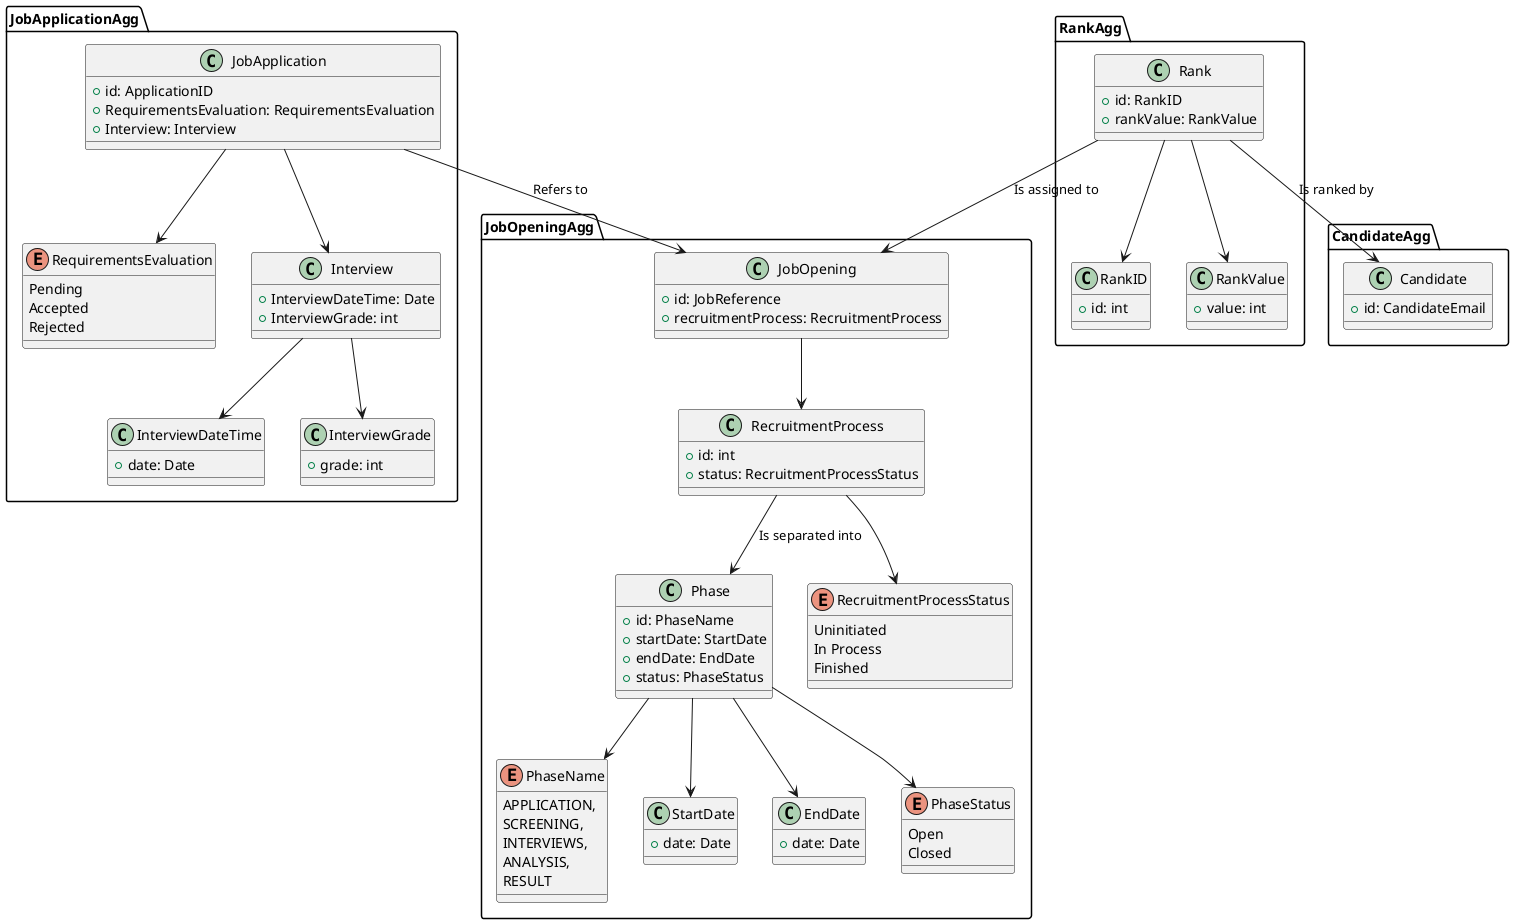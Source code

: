 @startuml DomainModel
package JobOpeningAgg {

    class JobOpening {
        +id: JobReference
        +recruitmentProcess: RecruitmentProcess
    }
    class RecruitmentProcess {
        +id: int
        +status: RecruitmentProcessStatus
    }

    class Phase {
        +id: PhaseName
        +startDate: StartDate
        +endDate: EndDate
        +status: PhaseStatus
    }

    enum PhaseName {
            APPLICATION,
            SCREENING,
            INTERVIEWS,
            ANALYSIS,
            RESULT
    }

    class StartDate {
        +date: Date
    }

    class EndDate {
        +date: Date
    }

    enum PhaseStatus {
        Open
        Closed
    }

    enum RecruitmentProcessStatus {
        Uninitiated
        In Process
        Finished
    }

    JobOpening --> RecruitmentProcess
    RecruitmentProcess --> RecruitmentProcessStatus
    RecruitmentProcess --> Phase : "Is separated into"
    Phase --> PhaseName
    Phase --> StartDate
    Phase --> EndDate
    Phase --> PhaseStatus
}

package JobApplicationAgg {
    class JobApplication {
        +id: ApplicationID
        +RequirementsEvaluation: RequirementsEvaluation
        +Interview: Interview
    }

    enum RequirementsEvaluation {
        Pending
        Accepted
        Rejected
    }

    class Interview {
        +InterviewDateTime: Date
        +InterviewGrade: int
    }

    class InterviewDateTime {
        +date: Date
    }

    class InterviewGrade {
        +grade: int
    }

    JobApplication --> RequirementsEvaluation
    JobApplication --> Interview
    JobApplication --> JobOpening : Refers to
    Interview --> InterviewDateTime
    Interview --> InterviewGrade
}

package RankAgg {
    class Rank {
        +id: RankID
        +rankValue: RankValue
    }

    class RankID {
        +id: int
    }

    class RankValue {
        +value: int
    }

    Rank --> RankID
    Rank --> RankValue
    Rank --> JobOpening : "Is assigned to"
}

package CandidateAgg {
    class Candidate {
        +id: CandidateEmail
    }

    Rank --> Candidate : "Is ranked by"
}
@enduml